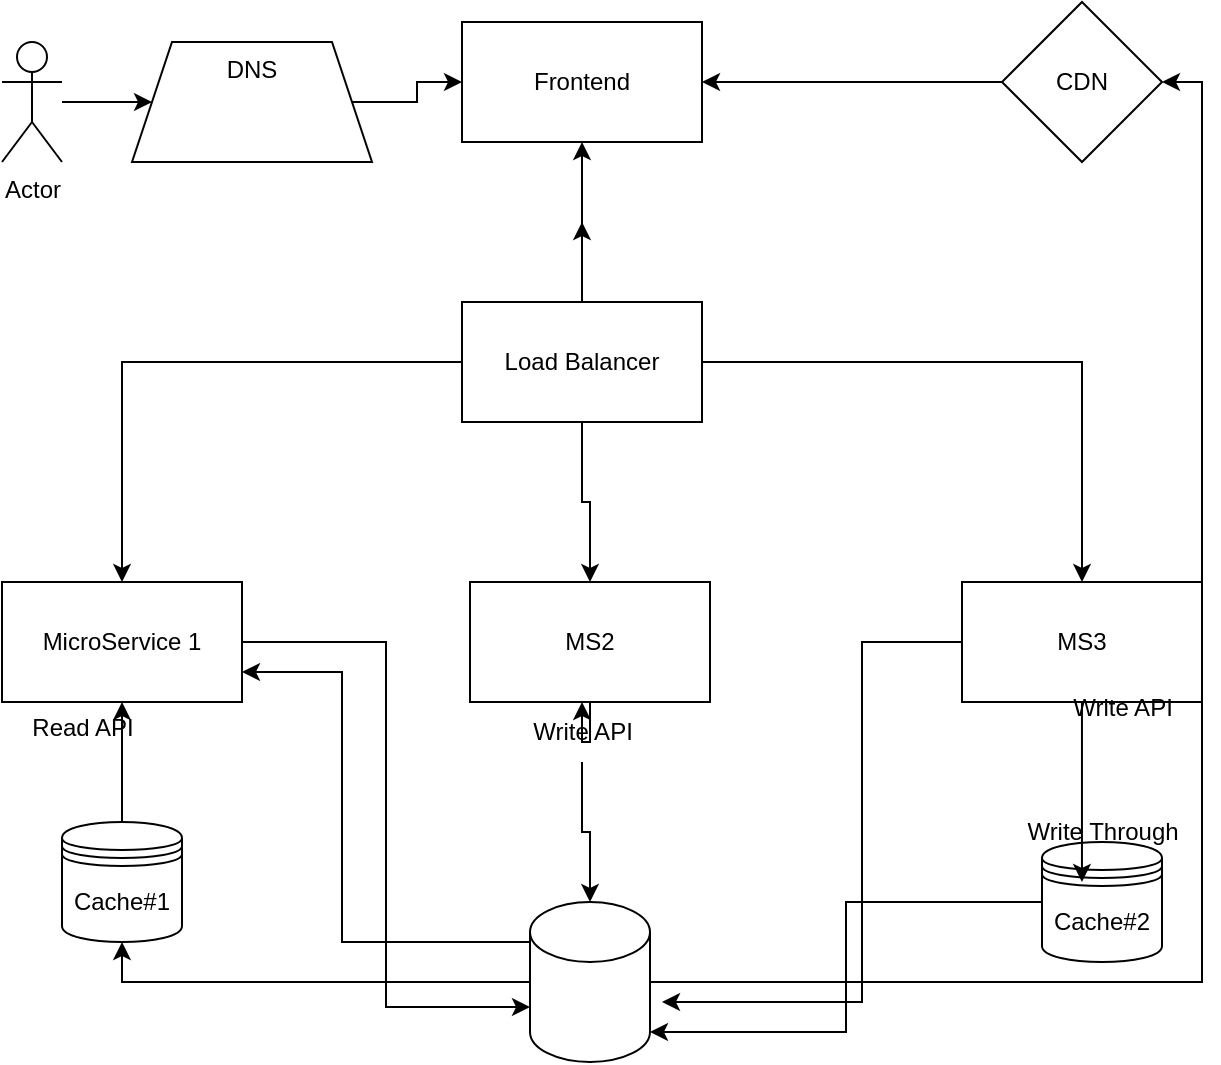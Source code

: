 <mxfile version="21.8.1" type="github">
  <diagram name="Page-1" id="iDUHlhtle_reIg9DyP9n">
    <mxGraphModel dx="954" dy="647" grid="1" gridSize="10" guides="1" tooltips="1" connect="1" arrows="1" fold="1" page="1" pageScale="1" pageWidth="827" pageHeight="1169" math="0" shadow="0">
      <root>
        <mxCell id="0" />
        <mxCell id="1" parent="0" />
        <mxCell id="2ihPWjQalAH2FgDydDa8-3" value="" style="edgeStyle=orthogonalEdgeStyle;rounded=0;orthogonalLoop=1;jettySize=auto;html=1;" edge="1" parent="1" source="2ihPWjQalAH2FgDydDa8-1" target="2ihPWjQalAH2FgDydDa8-2">
          <mxGeometry relative="1" as="geometry">
            <Array as="points">
              <mxPoint x="380" y="650" />
              <mxPoint x="384" y="650" />
            </Array>
          </mxGeometry>
        </mxCell>
        <mxCell id="2ihPWjQalAH2FgDydDa8-5" value="" style="edgeStyle=orthogonalEdgeStyle;rounded=0;orthogonalLoop=1;jettySize=auto;html=1;" edge="1" parent="1" source="2ihPWjQalAH2FgDydDa8-1" target="2ihPWjQalAH2FgDydDa8-4">
          <mxGeometry relative="1" as="geometry" />
        </mxCell>
        <mxCell id="2ihPWjQalAH2FgDydDa8-7" value="" style="edgeStyle=orthogonalEdgeStyle;rounded=0;orthogonalLoop=1;jettySize=auto;html=1;" edge="1" parent="1" source="2ihPWjQalAH2FgDydDa8-1" target="2ihPWjQalAH2FgDydDa8-6">
          <mxGeometry relative="1" as="geometry" />
        </mxCell>
        <mxCell id="2ihPWjQalAH2FgDydDa8-14" style="edgeStyle=orthogonalEdgeStyle;rounded=0;orthogonalLoop=1;jettySize=auto;html=1;" edge="1" parent="1" source="2ihPWjQalAH2FgDydDa8-1">
          <mxGeometry relative="1" as="geometry">
            <mxPoint x="380" y="510" as="targetPoint" />
          </mxGeometry>
        </mxCell>
        <mxCell id="2ihPWjQalAH2FgDydDa8-16" value="" style="edgeStyle=orthogonalEdgeStyle;rounded=0;orthogonalLoop=1;jettySize=auto;html=1;" edge="1" parent="1" source="2ihPWjQalAH2FgDydDa8-1" target="2ihPWjQalAH2FgDydDa8-15">
          <mxGeometry relative="1" as="geometry" />
        </mxCell>
        <mxCell id="2ihPWjQalAH2FgDydDa8-1" value="Load Balancer" style="whiteSpace=wrap;html=1;" vertex="1" parent="1">
          <mxGeometry x="320" y="550" width="120" height="60" as="geometry" />
        </mxCell>
        <mxCell id="2ihPWjQalAH2FgDydDa8-2" value="MS2" style="whiteSpace=wrap;html=1;" vertex="1" parent="1">
          <mxGeometry x="324" y="690" width="120" height="60" as="geometry" />
        </mxCell>
        <mxCell id="2ihPWjQalAH2FgDydDa8-11" style="edgeStyle=orthogonalEdgeStyle;rounded=0;orthogonalLoop=1;jettySize=auto;html=1;" edge="1" parent="1" source="2ihPWjQalAH2FgDydDa8-4">
          <mxGeometry relative="1" as="geometry">
            <mxPoint x="420" y="900" as="targetPoint" />
            <Array as="points">
              <mxPoint x="520" y="720" />
              <mxPoint x="520" y="900" />
            </Array>
          </mxGeometry>
        </mxCell>
        <mxCell id="2ihPWjQalAH2FgDydDa8-4" value="MS3" style="whiteSpace=wrap;html=1;" vertex="1" parent="1">
          <mxGeometry x="570" y="690" width="120" height="60" as="geometry" />
        </mxCell>
        <mxCell id="2ihPWjQalAH2FgDydDa8-6" value="MicroService 1" style="whiteSpace=wrap;html=1;" vertex="1" parent="1">
          <mxGeometry x="90" y="690" width="120" height="60" as="geometry" />
        </mxCell>
        <mxCell id="2ihPWjQalAH2FgDydDa8-28" style="edgeStyle=orthogonalEdgeStyle;rounded=0;orthogonalLoop=1;jettySize=auto;html=1;entryX=0.5;entryY=1;entryDx=0;entryDy=0;" edge="1" parent="1" source="2ihPWjQalAH2FgDydDa8-8" target="2ihPWjQalAH2FgDydDa8-17">
          <mxGeometry relative="1" as="geometry" />
        </mxCell>
        <mxCell id="2ihPWjQalAH2FgDydDa8-30" style="edgeStyle=orthogonalEdgeStyle;rounded=0;orthogonalLoop=1;jettySize=auto;html=1;entryX=1;entryY=0.75;entryDx=0;entryDy=0;" edge="1" parent="1" source="2ihPWjQalAH2FgDydDa8-8" target="2ihPWjQalAH2FgDydDa8-6">
          <mxGeometry relative="1" as="geometry">
            <Array as="points">
              <mxPoint x="260" y="870" />
              <mxPoint x="260" y="735" />
            </Array>
          </mxGeometry>
        </mxCell>
        <mxCell id="2ihPWjQalAH2FgDydDa8-36" style="edgeStyle=orthogonalEdgeStyle;rounded=0;orthogonalLoop=1;jettySize=auto;html=1;entryX=1;entryY=0.5;entryDx=0;entryDy=0;" edge="1" parent="1" source="2ihPWjQalAH2FgDydDa8-8" target="2ihPWjQalAH2FgDydDa8-35">
          <mxGeometry relative="1" as="geometry" />
        </mxCell>
        <mxCell id="2ihPWjQalAH2FgDydDa8-8" value="" style="shape=cylinder3;whiteSpace=wrap;html=1;boundedLbl=1;backgroundOutline=1;size=15;" vertex="1" parent="1">
          <mxGeometry x="354" y="850" width="60" height="80" as="geometry" />
        </mxCell>
        <mxCell id="2ihPWjQalAH2FgDydDa8-9" style="edgeStyle=orthogonalEdgeStyle;rounded=0;orthogonalLoop=1;jettySize=auto;html=1;entryX=0.5;entryY=0;entryDx=0;entryDy=0;entryPerimeter=0;" edge="1" parent="1" source="2ihPWjQalAH2FgDydDa8-21" target="2ihPWjQalAH2FgDydDa8-8">
          <mxGeometry relative="1" as="geometry" />
        </mxCell>
        <mxCell id="2ihPWjQalAH2FgDydDa8-12" style="edgeStyle=orthogonalEdgeStyle;rounded=0;orthogonalLoop=1;jettySize=auto;html=1;entryX=0;entryY=0;entryDx=0;entryDy=52.5;entryPerimeter=0;" edge="1" parent="1" source="2ihPWjQalAH2FgDydDa8-6" target="2ihPWjQalAH2FgDydDa8-8">
          <mxGeometry relative="1" as="geometry" />
        </mxCell>
        <mxCell id="2ihPWjQalAH2FgDydDa8-32" value="" style="edgeStyle=orthogonalEdgeStyle;rounded=0;orthogonalLoop=1;jettySize=auto;html=1;" edge="1" parent="1" source="2ihPWjQalAH2FgDydDa8-13" target="2ihPWjQalAH2FgDydDa8-31">
          <mxGeometry relative="1" as="geometry" />
        </mxCell>
        <mxCell id="2ihPWjQalAH2FgDydDa8-13" value="Actor" style="shape=umlActor;verticalLabelPosition=bottom;verticalAlign=top;html=1;outlineConnect=0;" vertex="1" parent="1">
          <mxGeometry x="90" y="420" width="30" height="60" as="geometry" />
        </mxCell>
        <mxCell id="2ihPWjQalAH2FgDydDa8-15" value="Frontend" style="whiteSpace=wrap;html=1;" vertex="1" parent="1">
          <mxGeometry x="320" y="410" width="120" height="60" as="geometry" />
        </mxCell>
        <mxCell id="2ihPWjQalAH2FgDydDa8-19" style="edgeStyle=orthogonalEdgeStyle;rounded=0;orthogonalLoop=1;jettySize=auto;html=1;entryX=0.5;entryY=1;entryDx=0;entryDy=0;" edge="1" parent="1" source="2ihPWjQalAH2FgDydDa8-17" target="2ihPWjQalAH2FgDydDa8-6">
          <mxGeometry relative="1" as="geometry" />
        </mxCell>
        <mxCell id="2ihPWjQalAH2FgDydDa8-17" value="Cache#1" style="shape=datastore;whiteSpace=wrap;html=1;" vertex="1" parent="1">
          <mxGeometry x="120" y="810" width="60" height="60" as="geometry" />
        </mxCell>
        <mxCell id="2ihPWjQalAH2FgDydDa8-18" value="Cache#2" style="shape=datastore;whiteSpace=wrap;html=1;" vertex="1" parent="1">
          <mxGeometry x="610" y="820" width="60" height="60" as="geometry" />
        </mxCell>
        <mxCell id="2ihPWjQalAH2FgDydDa8-22" value="" style="edgeStyle=orthogonalEdgeStyle;rounded=0;orthogonalLoop=1;jettySize=auto;html=1;entryX=0.5;entryY=0;entryDx=0;entryDy=0;entryPerimeter=0;" edge="1" parent="1" source="2ihPWjQalAH2FgDydDa8-2" target="2ihPWjQalAH2FgDydDa8-21">
          <mxGeometry relative="1" as="geometry">
            <mxPoint x="384" y="750" as="sourcePoint" />
            <mxPoint x="384" y="850" as="targetPoint" />
          </mxGeometry>
        </mxCell>
        <mxCell id="2ihPWjQalAH2FgDydDa8-21" value="Write API" style="text;html=1;align=center;verticalAlign=middle;resizable=0;points=[];autosize=1;strokeColor=none;fillColor=none;" vertex="1" parent="1">
          <mxGeometry x="345" y="750" width="70" height="30" as="geometry" />
        </mxCell>
        <mxCell id="2ihPWjQalAH2FgDydDa8-23" value="Read API" style="text;html=1;align=center;verticalAlign=middle;resizable=0;points=[];autosize=1;strokeColor=none;fillColor=none;" vertex="1" parent="1">
          <mxGeometry x="95" y="748" width="70" height="30" as="geometry" />
        </mxCell>
        <mxCell id="2ihPWjQalAH2FgDydDa8-24" style="edgeStyle=orthogonalEdgeStyle;rounded=0;orthogonalLoop=1;jettySize=auto;html=1;entryX=0.333;entryY=0.333;entryDx=0;entryDy=0;entryPerimeter=0;" edge="1" parent="1" source="2ihPWjQalAH2FgDydDa8-4" target="2ihPWjQalAH2FgDydDa8-18">
          <mxGeometry relative="1" as="geometry" />
        </mxCell>
        <mxCell id="2ihPWjQalAH2FgDydDa8-25" style="edgeStyle=orthogonalEdgeStyle;rounded=0;orthogonalLoop=1;jettySize=auto;html=1;entryX=1;entryY=1;entryDx=0;entryDy=-15;entryPerimeter=0;" edge="1" parent="1" source="2ihPWjQalAH2FgDydDa8-18" target="2ihPWjQalAH2FgDydDa8-8">
          <mxGeometry relative="1" as="geometry" />
        </mxCell>
        <mxCell id="2ihPWjQalAH2FgDydDa8-26" value="Write API" style="text;html=1;align=center;verticalAlign=middle;resizable=0;points=[];autosize=1;strokeColor=none;fillColor=none;" vertex="1" parent="1">
          <mxGeometry x="615" y="738" width="70" height="30" as="geometry" />
        </mxCell>
        <mxCell id="2ihPWjQalAH2FgDydDa8-27" value="Write Through" style="text;html=1;align=center;verticalAlign=middle;resizable=0;points=[];autosize=1;strokeColor=none;fillColor=none;" vertex="1" parent="1">
          <mxGeometry x="590" y="800" width="100" height="30" as="geometry" />
        </mxCell>
        <mxCell id="2ihPWjQalAH2FgDydDa8-33" style="edgeStyle=orthogonalEdgeStyle;rounded=0;orthogonalLoop=1;jettySize=auto;html=1;entryX=0;entryY=0.5;entryDx=0;entryDy=0;" edge="1" parent="1" source="2ihPWjQalAH2FgDydDa8-31" target="2ihPWjQalAH2FgDydDa8-15">
          <mxGeometry relative="1" as="geometry" />
        </mxCell>
        <mxCell id="2ihPWjQalAH2FgDydDa8-31" value="DNS" style="shape=trapezoid;perimeter=trapezoidPerimeter;whiteSpace=wrap;html=1;fixedSize=1;verticalAlign=top;" vertex="1" parent="1">
          <mxGeometry x="155" y="420" width="120" height="60" as="geometry" />
        </mxCell>
        <mxCell id="2ihPWjQalAH2FgDydDa8-38" style="edgeStyle=orthogonalEdgeStyle;rounded=0;orthogonalLoop=1;jettySize=auto;html=1;entryX=1;entryY=0.5;entryDx=0;entryDy=0;" edge="1" parent="1" source="2ihPWjQalAH2FgDydDa8-35" target="2ihPWjQalAH2FgDydDa8-15">
          <mxGeometry relative="1" as="geometry" />
        </mxCell>
        <mxCell id="2ihPWjQalAH2FgDydDa8-35" value="CDN" style="rhombus;whiteSpace=wrap;html=1;" vertex="1" parent="1">
          <mxGeometry x="590" y="400" width="80" height="80" as="geometry" />
        </mxCell>
      </root>
    </mxGraphModel>
  </diagram>
</mxfile>
